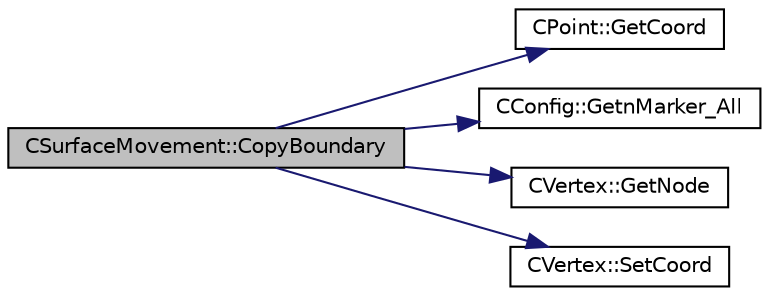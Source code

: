 digraph "CSurfaceMovement::CopyBoundary"
{
 // LATEX_PDF_SIZE
  edge [fontname="Helvetica",fontsize="10",labelfontname="Helvetica",labelfontsize="10"];
  node [fontname="Helvetica",fontsize="10",shape=record];
  rankdir="LR";
  Node1 [label="CSurfaceMovement::CopyBoundary",height=0.2,width=0.4,color="black", fillcolor="grey75", style="filled", fontcolor="black",tooltip="Copy the boundary coordinates to each vertex."];
  Node1 -> Node2 [color="midnightblue",fontsize="10",style="solid",fontname="Helvetica"];
  Node2 [label="CPoint::GetCoord",height=0.2,width=0.4,color="black", fillcolor="white", style="filled",URL="$classCPoint.html#ab16c29dd03911529cd73bf467c313179",tooltip="Get the coordinates dor the control volume."];
  Node1 -> Node3 [color="midnightblue",fontsize="10",style="solid",fontname="Helvetica"];
  Node3 [label="CConfig::GetnMarker_All",height=0.2,width=0.4,color="black", fillcolor="white", style="filled",URL="$classCConfig.html#a459dee039e618d21a5d78db61c221240",tooltip="Get the total number of boundary markers of the local process including send/receive domains."];
  Node1 -> Node4 [color="midnightblue",fontsize="10",style="solid",fontname="Helvetica"];
  Node4 [label="CVertex::GetNode",height=0.2,width=0.4,color="black", fillcolor="white", style="filled",URL="$classCVertex.html#ad568da06e7191358d3a09a1bee71cdb5",tooltip="Get the node of the vertex."];
  Node1 -> Node5 [color="midnightblue",fontsize="10",style="solid",fontname="Helvetica"];
  Node5 [label="CVertex::SetCoord",height=0.2,width=0.4,color="black", fillcolor="white", style="filled",URL="$classCVertex.html#a580fca39e144b075638c2dcbafd52e5b",tooltip="Set the value of the cartesian coordinate for the vertex."];
}
